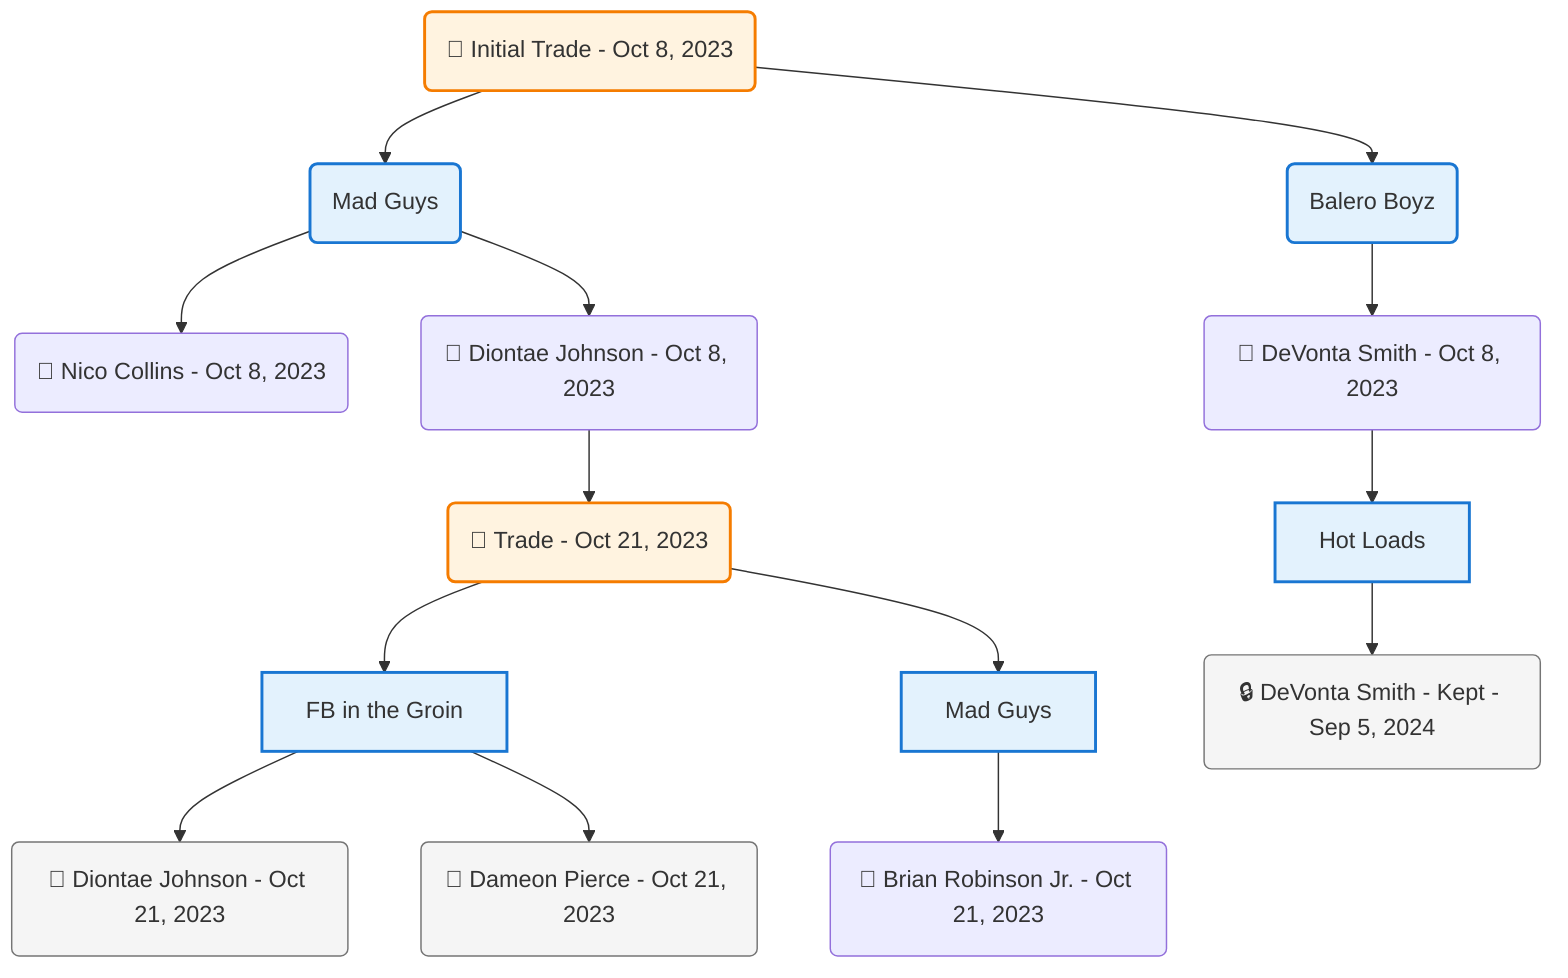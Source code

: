 flowchart TD

    TRADE_MAIN("🔄 Initial Trade - Oct 8, 2023")
    TEAM_1("Mad Guys")
    TEAM_2("Balero Boyz")
    NODE_7d6e75af-1ade-43e6-8ab1-653148b45d68("🔄 Nico Collins - Oct 8, 2023")
    NODE_b77f4852-b703-4949-896b-dac69922fd17("🔄 Diontae Johnson - Oct 8, 2023")
    TRADE_f080b4c2-7209-4757-924a-c6cffdf730c2_3("🔄 Trade - Oct 21, 2023")
    TEAM_f483ecf1-cd17-4991-854b-e52dfc957b45_4["FB in the Groin"]
    NODE_b9408fc7-fd6f-4f10-a06e-806e9e16968c("🔄 Diontae Johnson - Oct 21, 2023")
    NODE_616b064f-09a2-4209-bb8a-16a3f48fcfee("🔄 Dameon Pierce - Oct 21, 2023")
    TEAM_f5908944-6efd-40eb-af54-6c53004e0e2f_5["Mad Guys"]
    NODE_ee0a2371-c692-4c70-bbd4-5b9007b57e9c("🔄 Brian Robinson Jr. - Oct 21, 2023")
    NODE_e8bdf6a1-8c34-4264-91c3-ed9756c64d65("🔄 DeVonta Smith - Oct 8, 2023")
    TEAM_8e9f18ff-62c3-40e8-bb10-32f74cf4ee33_6["Hot Loads"]
    NODE_3d2fea6c-8561-4790-b988-b6600351154b("🔒 DeVonta Smith - Kept - Sep 5, 2024")

    TRADE_MAIN --> TEAM_1
    TRADE_MAIN --> TEAM_2
    TEAM_1 --> NODE_7d6e75af-1ade-43e6-8ab1-653148b45d68
    TEAM_1 --> NODE_b77f4852-b703-4949-896b-dac69922fd17
    NODE_b77f4852-b703-4949-896b-dac69922fd17 --> TRADE_f080b4c2-7209-4757-924a-c6cffdf730c2_3
    TRADE_f080b4c2-7209-4757-924a-c6cffdf730c2_3 --> TEAM_f483ecf1-cd17-4991-854b-e52dfc957b45_4
    TEAM_f483ecf1-cd17-4991-854b-e52dfc957b45_4 --> NODE_b9408fc7-fd6f-4f10-a06e-806e9e16968c
    TEAM_f483ecf1-cd17-4991-854b-e52dfc957b45_4 --> NODE_616b064f-09a2-4209-bb8a-16a3f48fcfee
    TRADE_f080b4c2-7209-4757-924a-c6cffdf730c2_3 --> TEAM_f5908944-6efd-40eb-af54-6c53004e0e2f_5
    TEAM_f5908944-6efd-40eb-af54-6c53004e0e2f_5 --> NODE_ee0a2371-c692-4c70-bbd4-5b9007b57e9c
    TEAM_2 --> NODE_e8bdf6a1-8c34-4264-91c3-ed9756c64d65
    NODE_e8bdf6a1-8c34-4264-91c3-ed9756c64d65 --> TEAM_8e9f18ff-62c3-40e8-bb10-32f74cf4ee33_6
    TEAM_8e9f18ff-62c3-40e8-bb10-32f74cf4ee33_6 --> NODE_3d2fea6c-8561-4790-b988-b6600351154b

    %% Node styling
    classDef teamNode fill:#e3f2fd,stroke:#1976d2,stroke-width:2px
    classDef tradeNode fill:#fff3e0,stroke:#f57c00,stroke-width:2px
    classDef playerNode fill:#f3e5f5,stroke:#7b1fa2,stroke-width:1px
    classDef nonRootPlayerNode fill:#f5f5f5,stroke:#757575,stroke-width:1px
    classDef endNode fill:#ffebee,stroke:#c62828,stroke-width:2px
    classDef waiverNode fill:#e8f5e8,stroke:#388e3c,stroke-width:2px
    classDef championshipNode fill:#fff9c4,stroke:#f57f17,stroke-width:3px

    class TEAM_1,TEAM_2,TEAM_f483ecf1-cd17-4991-854b-e52dfc957b45_4,TEAM_f5908944-6efd-40eb-af54-6c53004e0e2f_5,TEAM_8e9f18ff-62c3-40e8-bb10-32f74cf4ee33_6 teamNode
    class NODE_b9408fc7-fd6f-4f10-a06e-806e9e16968c,NODE_616b064f-09a2-4209-bb8a-16a3f48fcfee,NODE_3d2fea6c-8561-4790-b988-b6600351154b nonRootPlayerNode
    class TRADE_MAIN,TRADE_f080b4c2-7209-4757-924a-c6cffdf730c2_3 tradeNode